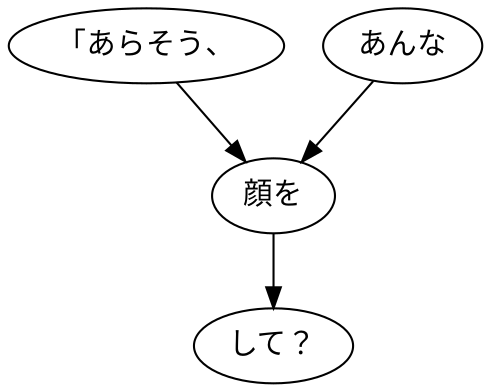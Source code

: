 digraph graph6862 {
	node0 [label="「あらそう、"];
	node1 [label="あんな"];
	node2 [label="顔を"];
	node3 [label="して？"];
	node0 -> node2;
	node1 -> node2;
	node2 -> node3;
}
